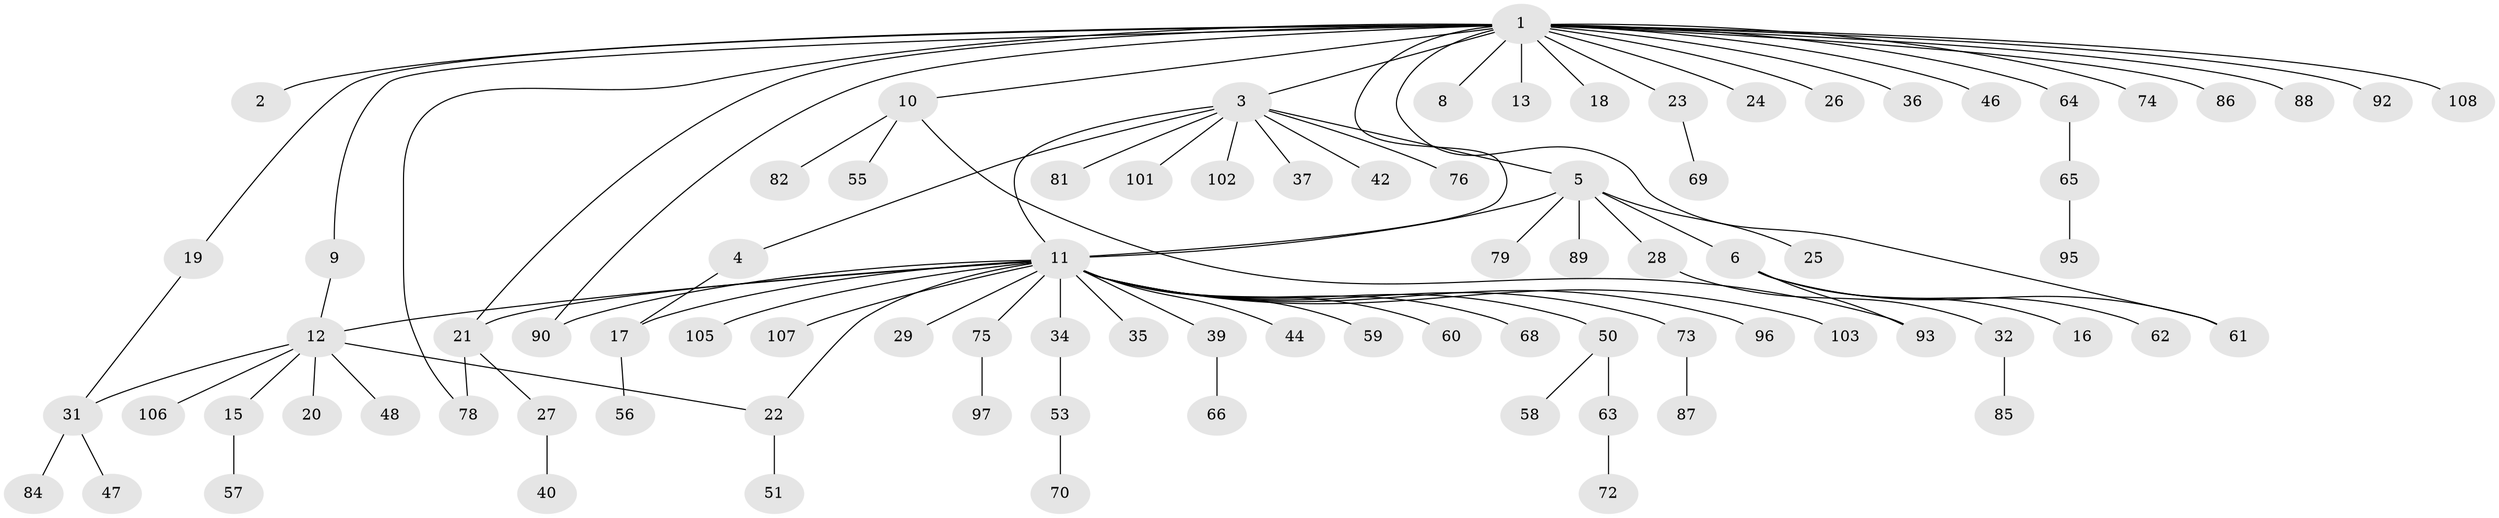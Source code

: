 // Generated by graph-tools (version 1.1) at 2025/23/03/03/25 07:23:52]
// undirected, 86 vertices, 96 edges
graph export_dot {
graph [start="1"]
  node [color=gray90,style=filled];
  1 [super="+45"];
  2;
  3 [super="+30"];
  4 [super="+94"];
  5 [super="+7"];
  6 [super="+99"];
  8;
  9;
  10 [super="+33"];
  11 [super="+14"];
  12 [super="+49"];
  13;
  15 [super="+54"];
  16 [super="+67"];
  17;
  18;
  19;
  20;
  21 [super="+41"];
  22;
  23;
  24;
  25 [super="+104"];
  26;
  27 [super="+38"];
  28;
  29;
  31 [super="+52"];
  32;
  34 [super="+77"];
  35;
  36 [super="+43"];
  37;
  39 [super="+100"];
  40;
  42;
  44;
  46;
  47;
  48;
  50;
  51;
  53 [super="+83"];
  55;
  56;
  57;
  58;
  59;
  60;
  61 [super="+98"];
  62;
  63 [super="+71"];
  64;
  65 [super="+91"];
  66;
  68;
  69;
  70 [super="+80"];
  72;
  73;
  74;
  75;
  76;
  78;
  79;
  81;
  82;
  84;
  85;
  86;
  87;
  88;
  89;
  90;
  92;
  93;
  95;
  96;
  97;
  101;
  102;
  103;
  105;
  106;
  107;
  108;
  1 -- 2;
  1 -- 3;
  1 -- 8;
  1 -- 9;
  1 -- 10;
  1 -- 11;
  1 -- 13;
  1 -- 18;
  1 -- 19;
  1 -- 21 [weight=2];
  1 -- 23;
  1 -- 24;
  1 -- 26;
  1 -- 36;
  1 -- 46;
  1 -- 61;
  1 -- 64;
  1 -- 74;
  1 -- 86;
  1 -- 88;
  1 -- 92;
  1 -- 108;
  1 -- 90;
  1 -- 78;
  3 -- 4;
  3 -- 5;
  3 -- 37;
  3 -- 42;
  3 -- 76;
  3 -- 81;
  3 -- 101;
  3 -- 102;
  3 -- 11;
  4 -- 17;
  5 -- 6;
  5 -- 89;
  5 -- 11 [weight=2];
  5 -- 28;
  5 -- 25;
  5 -- 79;
  6 -- 16;
  6 -- 61;
  6 -- 62;
  6 -- 93;
  9 -- 12;
  10 -- 82;
  10 -- 93;
  10 -- 55;
  11 -- 12;
  11 -- 21;
  11 -- 35;
  11 -- 39;
  11 -- 44;
  11 -- 75;
  11 -- 90;
  11 -- 96;
  11 -- 103;
  11 -- 105;
  11 -- 34;
  11 -- 68;
  11 -- 73;
  11 -- 107;
  11 -- 17;
  11 -- 50;
  11 -- 22;
  11 -- 59;
  11 -- 60;
  11 -- 29;
  12 -- 15;
  12 -- 20;
  12 -- 22;
  12 -- 31;
  12 -- 48;
  12 -- 106;
  15 -- 57;
  17 -- 56;
  19 -- 31;
  21 -- 27;
  21 -- 78;
  22 -- 51;
  23 -- 69;
  27 -- 40;
  28 -- 32;
  31 -- 47;
  31 -- 84;
  32 -- 85;
  34 -- 53;
  39 -- 66;
  50 -- 58;
  50 -- 63;
  53 -- 70;
  63 -- 72;
  64 -- 65;
  65 -- 95;
  73 -- 87;
  75 -- 97;
}
